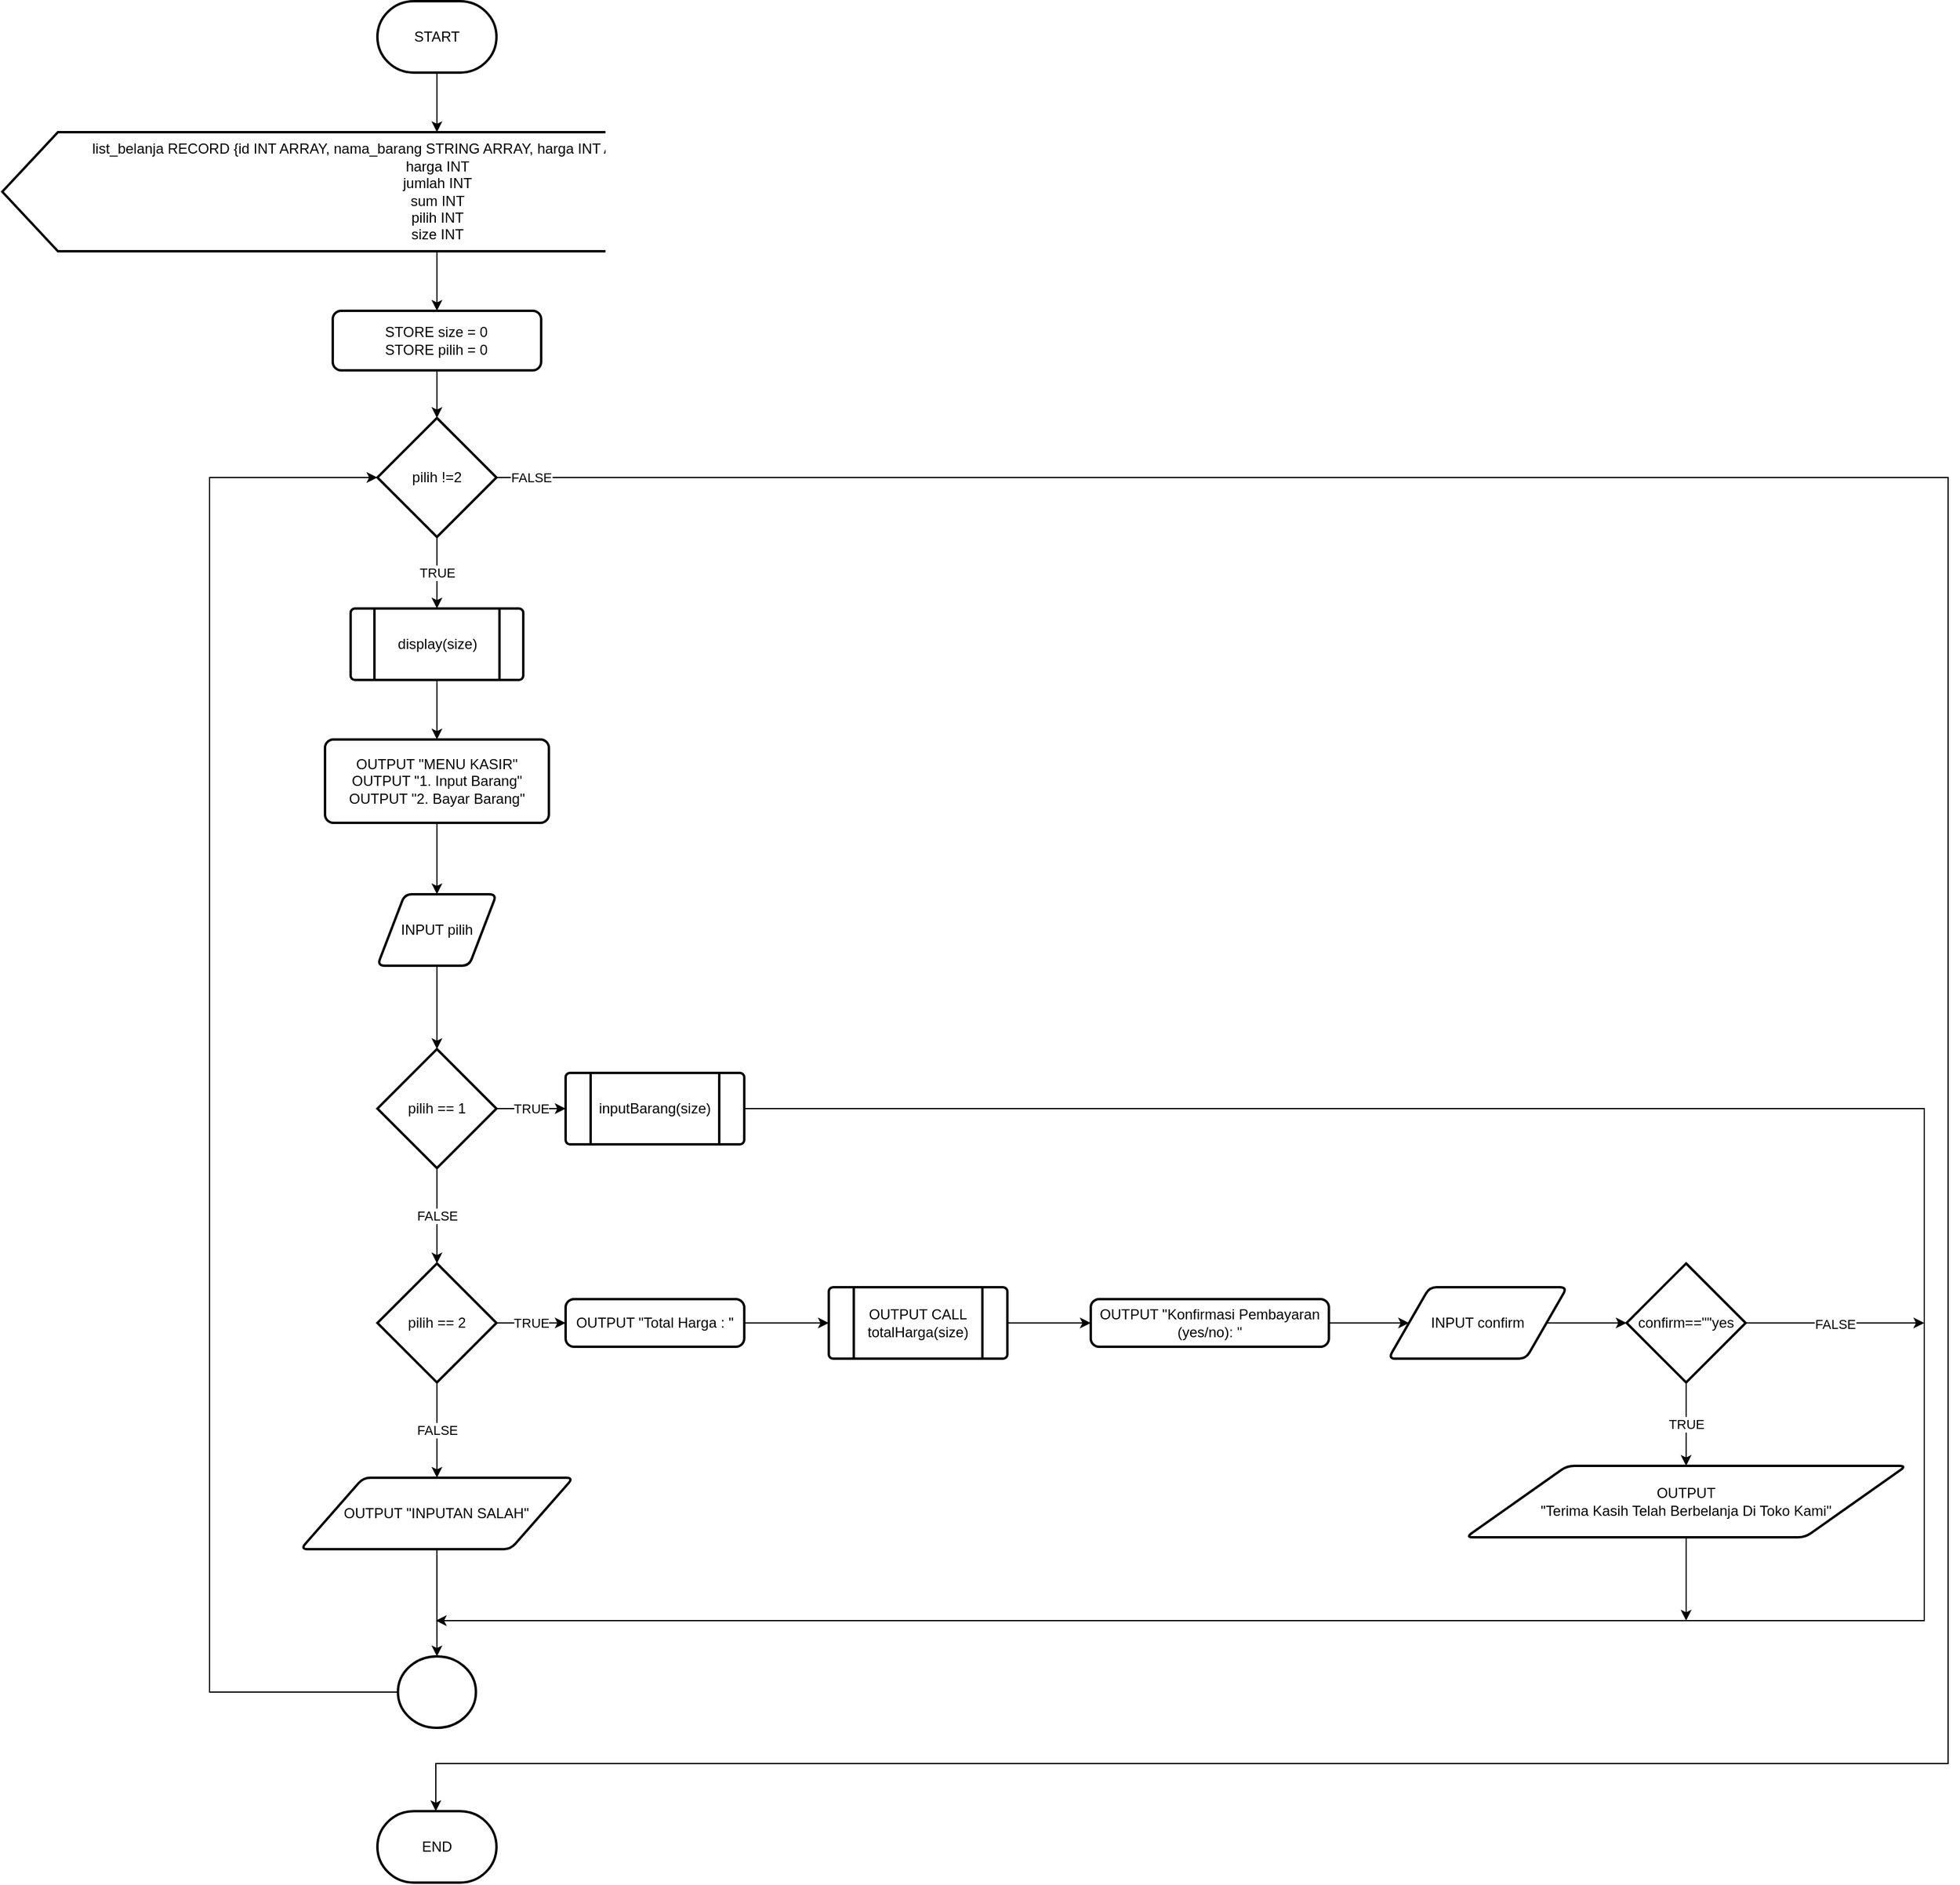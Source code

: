 <mxfile version="20.3.0" type="device"><diagram id="kHE13sOuIT3exfeuEefp" name="Page-1"><mxGraphModel dx="5787" dy="3680" grid="1" gridSize="10" guides="1" tooltips="1" connect="1" arrows="1" fold="1" page="1" pageScale="1" pageWidth="850" pageHeight="1100" math="0" shadow="0"><root><mxCell id="0"/><mxCell id="1" parent="0"/><mxCell id="fsroKRRETTSsfhgKdGrQ-1" value="" style="edgeStyle=orthogonalEdgeStyle;rounded=0;orthogonalLoop=1;jettySize=auto;html=1;" edge="1" parent="1" source="fsroKRRETTSsfhgKdGrQ-2" target="fsroKRRETTSsfhgKdGrQ-4"><mxGeometry relative="1" as="geometry"/></mxCell><mxCell id="fsroKRRETTSsfhgKdGrQ-2" value="START" style="strokeWidth=2;html=1;shape=mxgraph.flowchart.terminator;whiteSpace=wrap;" vertex="1" parent="1"><mxGeometry x="360.94" y="50" width="100" height="60" as="geometry"/></mxCell><mxCell id="fsroKRRETTSsfhgKdGrQ-3" value="" style="edgeStyle=orthogonalEdgeStyle;rounded=0;orthogonalLoop=1;jettySize=auto;html=1;" edge="1" parent="1" source="fsroKRRETTSsfhgKdGrQ-4" target="fsroKRRETTSsfhgKdGrQ-6"><mxGeometry relative="1" as="geometry"/></mxCell><mxCell id="fsroKRRETTSsfhgKdGrQ-4" value="list_belanja RECORD {id INT ARRAY, nama_barang STRING ARRAY, harga INT ARRAY, jumlah INT ARRAY}&lt;br&gt;&lt;div&gt;harga INT&lt;/div&gt;&lt;div&gt;jumlah INT&lt;/div&gt;&lt;div&gt;&lt;span style=&quot;background-color: initial;&quot;&gt;sum INT&lt;/span&gt;&lt;/div&gt;&lt;div&gt;pilih INT&lt;/div&gt;&lt;div&gt;size INT&lt;/div&gt;" style="verticalLabelPosition=middle;verticalAlign=middle;html=1;shape=hexagon;perimeter=hexagonPerimeter2;arcSize=6;size=0.064;strokeWidth=2;labelPosition=center;align=center;" vertex="1" parent="1"><mxGeometry x="45.94" y="160" width="730" height="100" as="geometry"/></mxCell><mxCell id="fsroKRRETTSsfhgKdGrQ-5" value="" style="edgeStyle=orthogonalEdgeStyle;rounded=0;orthogonalLoop=1;jettySize=auto;html=1;" edge="1" parent="1" source="fsroKRRETTSsfhgKdGrQ-6" target="fsroKRRETTSsfhgKdGrQ-9"><mxGeometry relative="1" as="geometry"/></mxCell><mxCell id="fsroKRRETTSsfhgKdGrQ-6" value="&lt;div&gt;STORE size = 0&lt;/div&gt;&lt;div&gt;&lt;span style=&quot;background-color: initial;&quot;&gt;STORE pilih = 0&lt;/span&gt;&lt;/div&gt;" style="rounded=1;whiteSpace=wrap;html=1;absoluteArcSize=1;arcSize=14;strokeWidth=2;" vertex="1" parent="1"><mxGeometry x="323.44" y="310" width="175" height="50" as="geometry"/></mxCell><mxCell id="fsroKRRETTSsfhgKdGrQ-7" value="TRUE" style="edgeStyle=orthogonalEdgeStyle;rounded=0;orthogonalLoop=1;jettySize=auto;html=1;" edge="1" parent="1" source="fsroKRRETTSsfhgKdGrQ-9" target="fsroKRRETTSsfhgKdGrQ-11"><mxGeometry relative="1" as="geometry"/></mxCell><mxCell id="fsroKRRETTSsfhgKdGrQ-8" value="FALSE" style="edgeStyle=orthogonalEdgeStyle;rounded=0;orthogonalLoop=1;jettySize=auto;html=1;entryX=0.5;entryY=0;entryDx=0;entryDy=0;entryPerimeter=0;" edge="1" parent="1" source="fsroKRRETTSsfhgKdGrQ-9" target="fsroKRRETTSsfhgKdGrQ-41"><mxGeometry x="-0.984" relative="1" as="geometry"><Array as="points"><mxPoint x="1680" y="450"/><mxPoint x="1680" y="1530"/><mxPoint x="410" y="1530"/><mxPoint x="410" y="1570"/></Array><mxPoint as="offset"/></mxGeometry></mxCell><mxCell id="fsroKRRETTSsfhgKdGrQ-9" value="pilih !=2" style="strokeWidth=2;html=1;shape=mxgraph.flowchart.decision;whiteSpace=wrap;" vertex="1" parent="1"><mxGeometry x="360.94" y="400" width="100" height="100" as="geometry"/></mxCell><mxCell id="fsroKRRETTSsfhgKdGrQ-10" value="" style="edgeStyle=orthogonalEdgeStyle;rounded=0;orthogonalLoop=1;jettySize=auto;html=1;" edge="1" parent="1" source="fsroKRRETTSsfhgKdGrQ-11" target="fsroKRRETTSsfhgKdGrQ-13"><mxGeometry relative="1" as="geometry"/></mxCell><mxCell id="fsroKRRETTSsfhgKdGrQ-11" value="display(size)" style="verticalLabelPosition=middle;verticalAlign=middle;html=1;shape=process;whiteSpace=wrap;rounded=1;size=0.14;arcSize=6;strokeWidth=2;labelPosition=center;align=center;" vertex="1" parent="1"><mxGeometry x="338.44" y="560" width="145" height="60" as="geometry"/></mxCell><mxCell id="fsroKRRETTSsfhgKdGrQ-12" value="" style="edgeStyle=orthogonalEdgeStyle;rounded=0;orthogonalLoop=1;jettySize=auto;html=1;" edge="1" parent="1" source="fsroKRRETTSsfhgKdGrQ-13" target="fsroKRRETTSsfhgKdGrQ-15"><mxGeometry relative="1" as="geometry"/></mxCell><mxCell id="fsroKRRETTSsfhgKdGrQ-13" value="&lt;div&gt;OUTPUT &quot;MENU KASIR&quot;&lt;/div&gt;&lt;div&gt;&lt;span style=&quot;background-color: initial;&quot;&gt;OUTPUT &quot;1. Input Barang&quot;&lt;/span&gt;&lt;/div&gt;&lt;div&gt;&lt;span style=&quot;background-color: initial;&quot;&gt;OUTPUT &quot;2. Bayar Barang&quot;&lt;/span&gt;&lt;/div&gt;" style="rounded=1;whiteSpace=wrap;html=1;absoluteArcSize=1;arcSize=14;strokeWidth=2;" vertex="1" parent="1"><mxGeometry x="316.94" y="670" width="188" height="70" as="geometry"/></mxCell><mxCell id="fsroKRRETTSsfhgKdGrQ-14" value="" style="edgeStyle=orthogonalEdgeStyle;rounded=0;orthogonalLoop=1;jettySize=auto;html=1;" edge="1" parent="1" source="fsroKRRETTSsfhgKdGrQ-15" target="fsroKRRETTSsfhgKdGrQ-20"><mxGeometry relative="1" as="geometry"/></mxCell><mxCell id="fsroKRRETTSsfhgKdGrQ-15" value="INPUT pilih" style="shape=parallelogram;html=1;strokeWidth=2;perimeter=parallelogramPerimeter;whiteSpace=wrap;rounded=1;arcSize=12;size=0.23;" vertex="1" parent="1"><mxGeometry x="360.94" y="800" width="100" height="60" as="geometry"/></mxCell><mxCell id="fsroKRRETTSsfhgKdGrQ-16" style="edgeStyle=orthogonalEdgeStyle;rounded=0;orthogonalLoop=1;jettySize=auto;html=1;" edge="1" parent="1" source="fsroKRRETTSsfhgKdGrQ-17"><mxGeometry relative="1" as="geometry"><mxPoint x="410" y="1410" as="targetPoint"/><Array as="points"><mxPoint x="1660" y="980"/><mxPoint x="1660" y="1410"/></Array></mxGeometry></mxCell><mxCell id="fsroKRRETTSsfhgKdGrQ-17" value="inputBarang(size)" style="verticalLabelPosition=middle;verticalAlign=middle;html=1;shape=process;whiteSpace=wrap;rounded=1;size=0.14;arcSize=6;strokeWidth=2;labelPosition=center;align=center;" vertex="1" parent="1"><mxGeometry x="519" y="950" width="150" height="60" as="geometry"/></mxCell><mxCell id="fsroKRRETTSsfhgKdGrQ-18" value="TRUE" style="edgeStyle=orthogonalEdgeStyle;rounded=0;orthogonalLoop=1;jettySize=auto;html=1;" edge="1" parent="1" source="fsroKRRETTSsfhgKdGrQ-20" target="fsroKRRETTSsfhgKdGrQ-17"><mxGeometry relative="1" as="geometry"/></mxCell><mxCell id="fsroKRRETTSsfhgKdGrQ-19" value="FALSE" style="edgeStyle=orthogonalEdgeStyle;rounded=0;orthogonalLoop=1;jettySize=auto;html=1;" edge="1" parent="1" source="fsroKRRETTSsfhgKdGrQ-20" target="fsroKRRETTSsfhgKdGrQ-23"><mxGeometry relative="1" as="geometry"/></mxCell><mxCell id="fsroKRRETTSsfhgKdGrQ-20" value="pilih == 1" style="strokeWidth=2;html=1;shape=mxgraph.flowchart.decision;whiteSpace=wrap;" vertex="1" parent="1"><mxGeometry x="360.94" y="930" width="100" height="100" as="geometry"/></mxCell><mxCell id="fsroKRRETTSsfhgKdGrQ-21" value="TRUE" style="edgeStyle=orthogonalEdgeStyle;rounded=0;orthogonalLoop=1;jettySize=auto;html=1;" edge="1" parent="1" source="fsroKRRETTSsfhgKdGrQ-23" target="fsroKRRETTSsfhgKdGrQ-25"><mxGeometry relative="1" as="geometry"/></mxCell><mxCell id="fsroKRRETTSsfhgKdGrQ-22" value="FALSE" style="edgeStyle=orthogonalEdgeStyle;rounded=0;orthogonalLoop=1;jettySize=auto;html=1;" edge="1" parent="1" source="fsroKRRETTSsfhgKdGrQ-23" target="fsroKRRETTSsfhgKdGrQ-27"><mxGeometry relative="1" as="geometry"/></mxCell><mxCell id="fsroKRRETTSsfhgKdGrQ-23" value="pilih == 2" style="strokeWidth=2;html=1;shape=mxgraph.flowchart.decision;whiteSpace=wrap;" vertex="1" parent="1"><mxGeometry x="360.94" y="1110" width="100" height="100" as="geometry"/></mxCell><mxCell id="fsroKRRETTSsfhgKdGrQ-24" value="" style="edgeStyle=orthogonalEdgeStyle;rounded=0;orthogonalLoop=1;jettySize=auto;html=1;" edge="1" parent="1" source="fsroKRRETTSsfhgKdGrQ-25" target="fsroKRRETTSsfhgKdGrQ-29"><mxGeometry relative="1" as="geometry"/></mxCell><mxCell id="fsroKRRETTSsfhgKdGrQ-25" value="&lt;div&gt;OUTPUT &quot;Total Harga : &quot;&lt;/div&gt;" style="rounded=1;whiteSpace=wrap;html=1;absoluteArcSize=1;arcSize=14;strokeWidth=2;" vertex="1" parent="1"><mxGeometry x="519" y="1140" width="150" height="40" as="geometry"/></mxCell><mxCell id="fsroKRRETTSsfhgKdGrQ-26" value="" style="edgeStyle=orthogonalEdgeStyle;rounded=0;orthogonalLoop=1;jettySize=auto;html=1;" edge="1" parent="1" source="fsroKRRETTSsfhgKdGrQ-27" target="fsroKRRETTSsfhgKdGrQ-40"><mxGeometry relative="1" as="geometry"/></mxCell><mxCell id="fsroKRRETTSsfhgKdGrQ-27" value="OUTPUT &quot;INPUTAN SALAH&quot;" style="shape=parallelogram;html=1;strokeWidth=2;perimeter=parallelogramPerimeter;whiteSpace=wrap;rounded=1;arcSize=12;size=0.23;" vertex="1" parent="1"><mxGeometry x="296.44" y="1290" width="229" height="60" as="geometry"/></mxCell><mxCell id="fsroKRRETTSsfhgKdGrQ-28" value="" style="edgeStyle=orthogonalEdgeStyle;rounded=0;orthogonalLoop=1;jettySize=auto;html=1;" edge="1" parent="1" source="fsroKRRETTSsfhgKdGrQ-29" target="fsroKRRETTSsfhgKdGrQ-31"><mxGeometry relative="1" as="geometry"/></mxCell><mxCell id="fsroKRRETTSsfhgKdGrQ-29" value="&lt;div&gt;OUTPUT CALL totalHarga(size)&lt;/div&gt;" style="verticalLabelPosition=middle;verticalAlign=middle;html=1;shape=process;whiteSpace=wrap;rounded=1;size=0.14;arcSize=6;strokeWidth=2;labelPosition=center;align=center;" vertex="1" parent="1"><mxGeometry x="740" y="1130" width="150" height="60" as="geometry"/></mxCell><mxCell id="fsroKRRETTSsfhgKdGrQ-30" value="" style="edgeStyle=orthogonalEdgeStyle;rounded=0;orthogonalLoop=1;jettySize=auto;html=1;" edge="1" parent="1" source="fsroKRRETTSsfhgKdGrQ-31" target="fsroKRRETTSsfhgKdGrQ-33"><mxGeometry relative="1" as="geometry"/></mxCell><mxCell id="fsroKRRETTSsfhgKdGrQ-31" value="OUTPUT &quot;Konfirmasi Pembayaran (yes/no): &quot;" style="rounded=1;whiteSpace=wrap;html=1;absoluteArcSize=1;arcSize=14;strokeWidth=2;" vertex="1" parent="1"><mxGeometry x="960" y="1140" width="200" height="40" as="geometry"/></mxCell><mxCell id="fsroKRRETTSsfhgKdGrQ-32" value="" style="edgeStyle=orthogonalEdgeStyle;rounded=0;orthogonalLoop=1;jettySize=auto;html=1;" edge="1" parent="1" source="fsroKRRETTSsfhgKdGrQ-33" target="fsroKRRETTSsfhgKdGrQ-36"><mxGeometry relative="1" as="geometry"/></mxCell><mxCell id="fsroKRRETTSsfhgKdGrQ-33" value="INPUT confirm" style="shape=parallelogram;html=1;strokeWidth=2;perimeter=parallelogramPerimeter;whiteSpace=wrap;rounded=1;arcSize=12;size=0.23;" vertex="1" parent="1"><mxGeometry x="1210" y="1130" width="150" height="60" as="geometry"/></mxCell><mxCell id="fsroKRRETTSsfhgKdGrQ-34" value="TRUE" style="edgeStyle=orthogonalEdgeStyle;rounded=0;orthogonalLoop=1;jettySize=auto;html=1;" edge="1" parent="1" source="fsroKRRETTSsfhgKdGrQ-36" target="fsroKRRETTSsfhgKdGrQ-38"><mxGeometry relative="1" as="geometry"/></mxCell><mxCell id="fsroKRRETTSsfhgKdGrQ-35" value="FALSE" style="edgeStyle=orthogonalEdgeStyle;rounded=0;orthogonalLoop=1;jettySize=auto;html=1;" edge="1" parent="1" source="fsroKRRETTSsfhgKdGrQ-36"><mxGeometry relative="1" as="geometry"><mxPoint x="1660" y="1160" as="targetPoint"/></mxGeometry></mxCell><mxCell id="fsroKRRETTSsfhgKdGrQ-36" value="confirm==&quot;&quot;yes" style="strokeWidth=2;html=1;shape=mxgraph.flowchart.decision;whiteSpace=wrap;" vertex="1" parent="1"><mxGeometry x="1410" y="1110" width="100" height="100" as="geometry"/></mxCell><mxCell id="fsroKRRETTSsfhgKdGrQ-37" style="edgeStyle=orthogonalEdgeStyle;rounded=0;orthogonalLoop=1;jettySize=auto;html=1;" edge="1" parent="1" source="fsroKRRETTSsfhgKdGrQ-38"><mxGeometry relative="1" as="geometry"><mxPoint x="1460" y="1410" as="targetPoint"/></mxGeometry></mxCell><mxCell id="fsroKRRETTSsfhgKdGrQ-38" value="OUTPUT &lt;br&gt;&quot;Terima Kasih Telah Berbelanja Di Toko Kami&quot;" style="shape=parallelogram;html=1;strokeWidth=2;perimeter=parallelogramPerimeter;whiteSpace=wrap;rounded=1;arcSize=12;size=0.23;" vertex="1" parent="1"><mxGeometry x="1275" y="1280" width="370" height="60" as="geometry"/></mxCell><mxCell id="fsroKRRETTSsfhgKdGrQ-39" style="edgeStyle=orthogonalEdgeStyle;rounded=0;orthogonalLoop=1;jettySize=auto;html=1;entryX=0;entryY=0.5;entryDx=0;entryDy=0;entryPerimeter=0;" edge="1" parent="1" source="fsroKRRETTSsfhgKdGrQ-40" target="fsroKRRETTSsfhgKdGrQ-9"><mxGeometry relative="1" as="geometry"><Array as="points"><mxPoint x="220" y="1470"/><mxPoint x="220" y="450"/></Array></mxGeometry></mxCell><mxCell id="fsroKRRETTSsfhgKdGrQ-40" value="" style="strokeWidth=2;html=1;shape=mxgraph.flowchart.start_2;whiteSpace=wrap;" vertex="1" parent="1"><mxGeometry x="378.19" y="1440" width="65.5" height="60" as="geometry"/></mxCell><mxCell id="fsroKRRETTSsfhgKdGrQ-41" value="END" style="strokeWidth=2;html=1;shape=mxgraph.flowchart.terminator;whiteSpace=wrap;" vertex="1" parent="1"><mxGeometry x="360.94" y="1570" width="100" height="60" as="geometry"/></mxCell></root></mxGraphModel></diagram></mxfile>